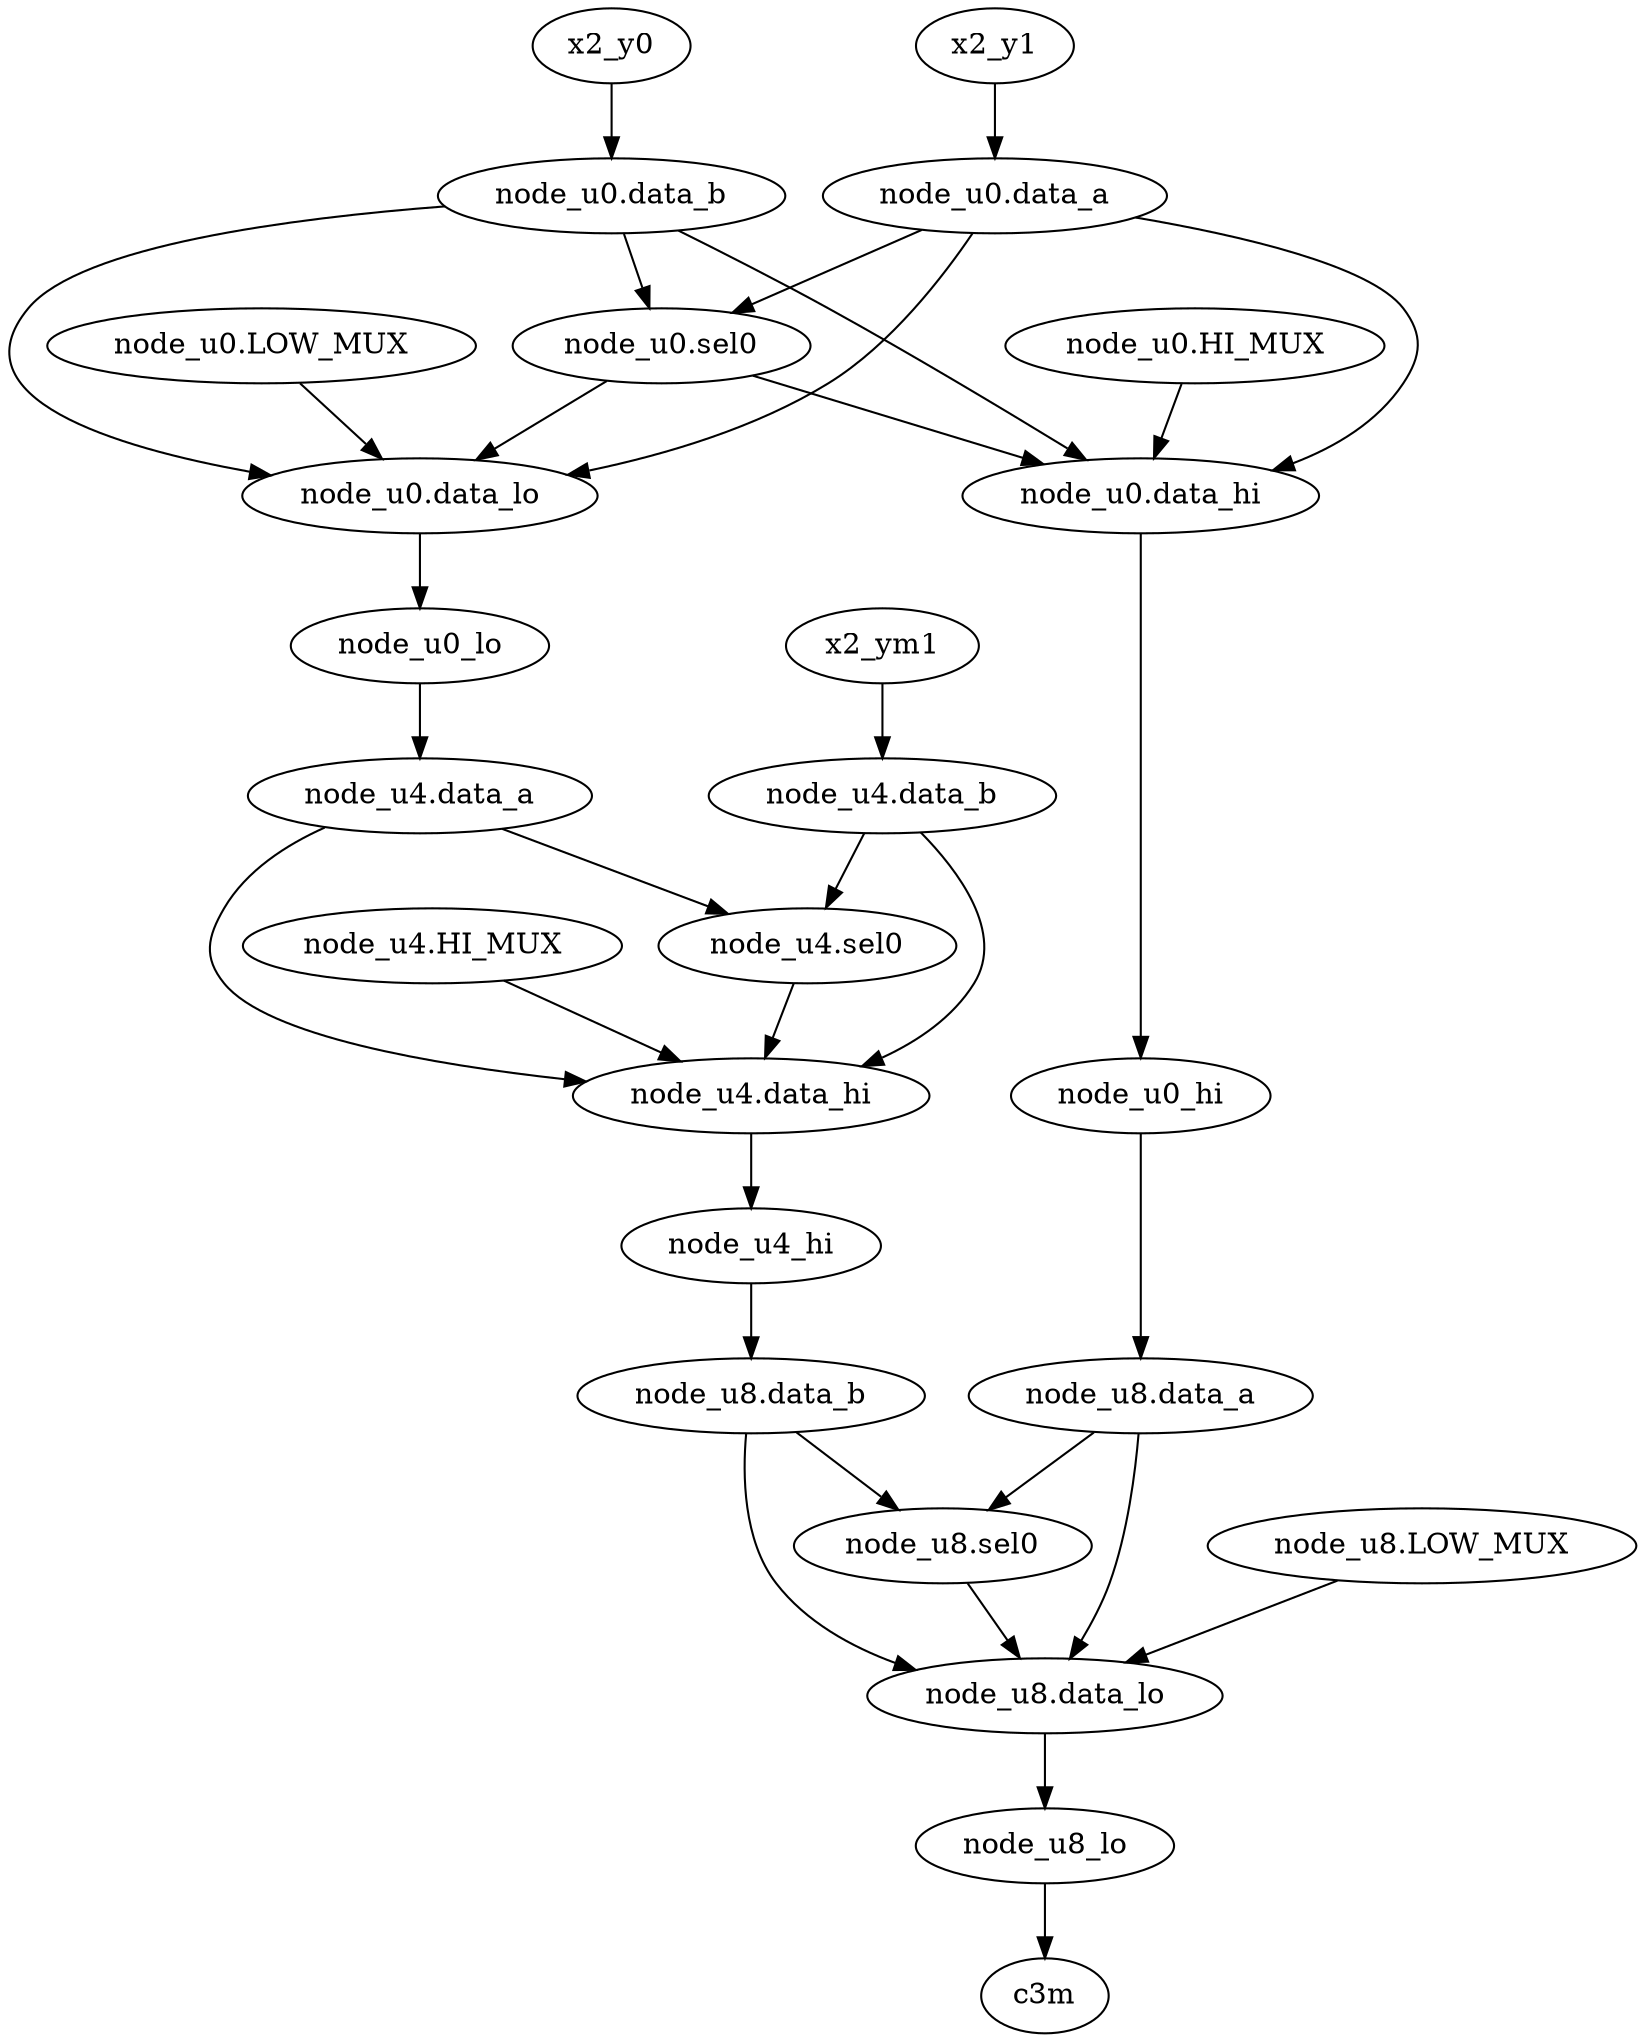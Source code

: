 strict digraph "" {
	node_u8_lo	 [complexity=2,
		importance=0.0184502598506,
		rank=0.00922512992529];
	c3m	 [complexity=0,
		importance=0.00894468120601,
		rank=0.0];
	node_u8_lo -> c3m;
	"node_u4.data_hi"	 [complexity=5,
		importance=0.2198617642,
		rank=0.04397235284];
	node_u4_hi	 [complexity=5,
		importance=0.209711530079,
		rank=0.0419423060158];
	"node_u4.data_hi" -> node_u4_hi;
	"node_u0.data_lo"	 [complexity=8,
		importance=1.36250548163,
		rank=0.170313185204];
	node_u0_lo	 [complexity=8,
		importance=1.35280947976,
		rank=0.169101184969];
	"node_u0.data_lo" -> node_u0_lo;
	"node_u8.data_b"	 [complexity=5,
		importance=0.200444426643,
		rank=0.0400888853285];
	node_u4_hi -> "node_u8.data_b";
	"node_u8.sel0"	 [complexity=3,
		importance=0.0958091063917,
		rank=0.0319363687972];
	"node_u8.data_lo"	 [complexity=2,
		importance=0.0290771011215,
		rank=0.0145385505608];
	"node_u8.sel0" -> "node_u8.data_lo";
	"node_u0.LOW_MUX"	 [complexity=10,
		importance=2.72920371161,
		rank=0.272920371161];
	"node_u0.LOW_MUX" -> "node_u0.data_lo";
	"node_u8.data_lo" -> node_u8_lo;
	node_u0_hi	 [complexity=5,
		importance=0.209370904836,
		rank=0.0418741809673];
	"node_u8.data_a"	 [complexity=5,
		importance=0.200330667242,
		rank=0.0400661334483];
	node_u0_hi -> "node_u8.data_a";
	"node_u4.HI_MUX"	 [complexity=7,
		importance=0.443916276748,
		rank=0.063416610964];
	"node_u4.HI_MUX" -> "node_u4.data_hi";
	"node_u4.data_a"	 [complexity=8,
		importance=1.34376924216,
		rank=0.16797115527];
	"node_u4.data_a" -> "node_u4.data_hi";
	"node_u4.sel0"	 [complexity=6,
		importance=0.667528393851,
		rank=0.111254732309];
	"node_u4.data_a" -> "node_u4.sel0";
	"node_u4.data_b"	 [complexity=8,
		importance=1.34134617796,
		rank=0.167668272245];
	"node_u4.data_b" -> "node_u4.data_hi";
	"node_u4.data_b" -> "node_u4.sel0";
	"node_u0.data_a"	 [complexity=11,
		importance=8.19599727381,
		rank=0.745090661255];
	"node_u0.data_a" -> "node_u0.data_lo";
	"node_u0.data_hi"	 [complexity=5,
		importance=0.21906690671,
		rank=0.043813381342];
	"node_u0.data_a" -> "node_u0.data_hi";
	"node_u0.sel0"	 [complexity=9,
		importance=4.09485394177,
		rank=0.454983771308];
	"node_u0.data_a" -> "node_u0.sel0";
	"node_u0.data_b"	 [complexity=11,
		importance=8.19599727381,
		rank=0.745090661255];
	"node_u0.data_b" -> "node_u0.data_lo";
	"node_u0.data_b" -> "node_u0.data_hi";
	"node_u0.data_b" -> "node_u0.sel0";
	"node_u8.data_a" -> "node_u8.sel0";
	"node_u8.data_a" -> "node_u8.data_lo";
	"node_u0.data_hi" -> node_u0_hi;
	"node_u0.sel0" -> "node_u0.data_lo";
	"node_u0.sel0" -> "node_u0.data_hi";
	"node_u0.HI_MUX"	 [complexity=7,
		importance=0.442326561768,
		rank=0.063189508824];
	"node_u0.HI_MUX" -> "node_u0.data_hi";
	"node_u8.LOW_MUX"	 [complexity=4,
		importance=0.0623469505909,
		rank=0.0155867376477];
	"node_u8.LOW_MUX" -> "node_u8.data_lo";
	"node_u4.sel0" -> "node_u4.data_hi";
	x2_y1	 [complexity=11,
		importance=8.20019002216,
		rank=0.745471820196];
	x2_y1 -> "node_u0.data_a";
	x2_y0	 [complexity=11,
		importance=8.20019002216,
		rank=0.745471820196];
	x2_y0 -> "node_u0.data_b";
	x2_ym1	 [complexity=8,
		importance=1.34553892631,
		rank=0.168192365789];
	x2_ym1 -> "node_u4.data_b";
	"node_u8.data_b" -> "node_u8.sel0";
	"node_u8.data_b" -> "node_u8.data_lo";
	node_u0_lo -> "node_u4.data_a";
}
